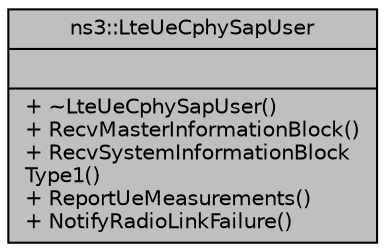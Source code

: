 digraph "ns3::LteUeCphySapUser"
{
  edge [fontname="Helvetica",fontsize="10",labelfontname="Helvetica",labelfontsize="10"];
  node [fontname="Helvetica",fontsize="10",shape=record];
  Node1 [label="{ns3::LteUeCphySapUser\n||+ ~LteUeCphySapUser()\l+ RecvMasterInformationBlock()\l+ RecvSystemInformationBlock\lType1()\l+ ReportUeMeasurements()\l+ NotifyRadioLinkFailure()\l}",height=0.2,width=0.4,color="black", fillcolor="grey75", style="filled", fontcolor="black"];
}
